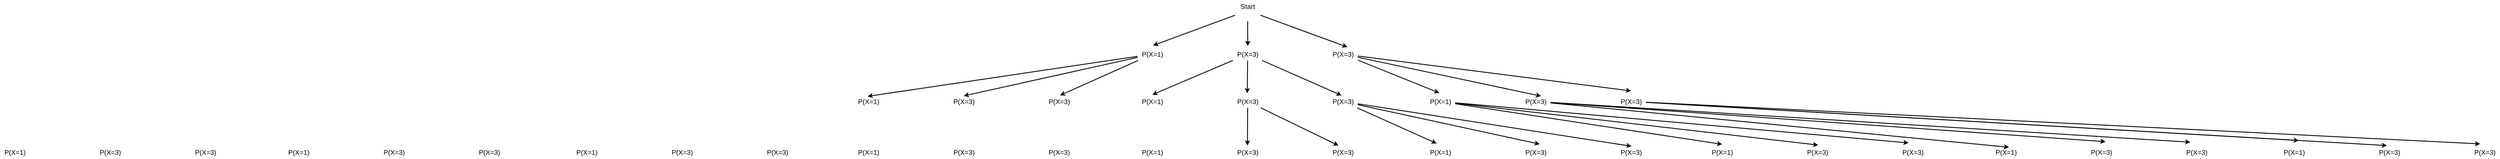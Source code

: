<mxfile version="24.6.4" type="device">
  <diagram name="Seite-1" id="1O5NaVs8vHWC_d2TGLpn">
    <mxGraphModel dx="5605" dy="1230" grid="1" gridSize="10" guides="1" tooltips="1" connect="1" arrows="1" fold="1" page="1" pageScale="1" pageWidth="1169" pageHeight="827" math="0" shadow="0">
      <root>
        <mxCell id="0" />
        <mxCell id="1" parent="0" />
        <mxCell id="fI5FSbqcZS7DiGbng6kX-1" value="&lt;font style=&quot;font-size: 16px;&quot;&gt;Start&lt;/font&gt;&lt;div style=&quot;font-size: 16px;&quot;&gt;&lt;br style=&quot;font-size: 16px;&quot;&gt;&lt;/div&gt;" style="text;html=1;align=center;verticalAlign=middle;resizable=0;points=[];autosize=1;strokeColor=none;fillColor=none;fontSize=16;strokeWidth=2;" vertex="1" parent="1">
          <mxGeometry x="555" y="75" width="60" height="50" as="geometry" />
        </mxCell>
        <mxCell id="fI5FSbqcZS7DiGbng6kX-3" value="P(X=1)" style="text;html=1;align=center;verticalAlign=middle;resizable=0;points=[];autosize=1;strokeColor=none;fillColor=none;fontSize=16;strokeWidth=2;" vertex="1" parent="1">
          <mxGeometry x="325" y="188" width="70" height="30" as="geometry" />
        </mxCell>
        <mxCell id="fI5FSbqcZS7DiGbng6kX-4" value="P(X=3)" style="text;html=1;align=center;verticalAlign=middle;resizable=0;points=[];autosize=1;strokeColor=none;fillColor=none;fontSize=16;strokeWidth=2;" vertex="1" parent="1">
          <mxGeometry x="550" y="188" width="70" height="30" as="geometry" />
        </mxCell>
        <mxCell id="fI5FSbqcZS7DiGbng6kX-56" style="rounded=0;orthogonalLoop=1;jettySize=auto;html=1;strokeWidth=2;" edge="1" parent="1" source="fI5FSbqcZS7DiGbng6kX-5">
          <mxGeometry relative="1" as="geometry">
            <mxPoint x="1490" y="290" as="targetPoint" />
          </mxGeometry>
        </mxCell>
        <mxCell id="fI5FSbqcZS7DiGbng6kX-5" value="P(X=3)" style="text;html=1;align=center;verticalAlign=middle;resizable=0;points=[];autosize=1;strokeColor=none;fillColor=none;fontSize=16;strokeWidth=2;" vertex="1" parent="1">
          <mxGeometry x="775" y="188" width="70" height="30" as="geometry" />
        </mxCell>
        <mxCell id="fI5FSbqcZS7DiGbng6kX-7" value="P(X=1)" style="text;html=1;align=center;verticalAlign=middle;resizable=0;points=[];autosize=1;strokeColor=none;fillColor=none;fontSize=16;strokeWidth=2;" vertex="1" parent="1">
          <mxGeometry x="325" y="300" width="70" height="30" as="geometry" />
        </mxCell>
        <mxCell id="fI5FSbqcZS7DiGbng6kX-8" value="P(X=3)" style="text;html=1;align=center;verticalAlign=middle;resizable=0;points=[];autosize=1;strokeColor=none;fillColor=none;fontSize=16;strokeWidth=2;" vertex="1" parent="1">
          <mxGeometry x="550" y="300" width="70" height="30" as="geometry" />
        </mxCell>
        <mxCell id="fI5FSbqcZS7DiGbng6kX-9" value="P(X=3)" style="text;html=1;align=center;verticalAlign=middle;resizable=0;points=[];autosize=1;strokeColor=none;fillColor=none;fontSize=16;strokeWidth=2;" vertex="1" parent="1">
          <mxGeometry x="775" y="300" width="70" height="30" as="geometry" />
        </mxCell>
        <mxCell id="fI5FSbqcZS7DiGbng6kX-10" value="P(X=1)" style="text;html=1;align=center;verticalAlign=middle;resizable=0;points=[];autosize=1;strokeColor=none;fillColor=none;fontSize=16;strokeWidth=2;" vertex="1" parent="1">
          <mxGeometry x="1005" y="300" width="70" height="30" as="geometry" />
        </mxCell>
        <mxCell id="fI5FSbqcZS7DiGbng6kX-11" value="P(X=3)" style="text;html=1;align=center;verticalAlign=middle;resizable=0;points=[];autosize=1;strokeColor=none;fillColor=none;fontSize=16;strokeWidth=2;" vertex="1" parent="1">
          <mxGeometry x="1230" y="300" width="70" height="30" as="geometry" />
        </mxCell>
        <mxCell id="fI5FSbqcZS7DiGbng6kX-12" value="P(X=3)" style="text;html=1;align=center;verticalAlign=middle;resizable=0;points=[];autosize=1;strokeColor=none;fillColor=none;fontSize=16;strokeWidth=2;" vertex="1" parent="1">
          <mxGeometry x="1455" y="300" width="70" height="30" as="geometry" />
        </mxCell>
        <mxCell id="fI5FSbqcZS7DiGbng6kX-13" value="P(X=1)" style="text;html=1;align=center;verticalAlign=middle;resizable=0;points=[];autosize=1;strokeColor=none;fillColor=none;fontSize=16;strokeWidth=2;" vertex="1" parent="1">
          <mxGeometry x="-345" y="300" width="70" height="30" as="geometry" />
        </mxCell>
        <mxCell id="fI5FSbqcZS7DiGbng6kX-14" value="P(X=3)" style="text;html=1;align=center;verticalAlign=middle;resizable=0;points=[];autosize=1;strokeColor=none;fillColor=none;fontSize=16;strokeWidth=2;" vertex="1" parent="1">
          <mxGeometry x="-120" y="300" width="70" height="30" as="geometry" />
        </mxCell>
        <mxCell id="fI5FSbqcZS7DiGbng6kX-15" value="P(X=3)" style="text;html=1;align=center;verticalAlign=middle;resizable=0;points=[];autosize=1;strokeColor=none;fillColor=none;fontSize=16;strokeWidth=2;" vertex="1" parent="1">
          <mxGeometry x="105" y="300" width="70" height="30" as="geometry" />
        </mxCell>
        <mxCell id="fI5FSbqcZS7DiGbng6kX-25" value="P(X=1)" style="text;html=1;align=center;verticalAlign=middle;resizable=0;points=[];autosize=1;strokeColor=none;fillColor=none;fontSize=16;strokeWidth=2;" vertex="1" parent="1">
          <mxGeometry x="325" y="420" width="70" height="30" as="geometry" />
        </mxCell>
        <mxCell id="fI5FSbqcZS7DiGbng6kX-26" value="P(X=3)" style="text;html=1;align=center;verticalAlign=middle;resizable=0;points=[];autosize=1;strokeColor=none;fillColor=none;fontSize=16;strokeWidth=2;" vertex="1" parent="1">
          <mxGeometry x="550" y="420" width="70" height="30" as="geometry" />
        </mxCell>
        <mxCell id="fI5FSbqcZS7DiGbng6kX-27" value="P(X=3)" style="text;html=1;align=center;verticalAlign=middle;resizable=0;points=[];autosize=1;strokeColor=none;fillColor=none;fontSize=16;strokeWidth=2;" vertex="1" parent="1">
          <mxGeometry x="775" y="420" width="70" height="30" as="geometry" />
        </mxCell>
        <mxCell id="fI5FSbqcZS7DiGbng6kX-28" value="P(X=1)" style="text;html=1;align=center;verticalAlign=middle;resizable=0;points=[];autosize=1;strokeColor=none;fillColor=none;fontSize=16;strokeWidth=2;" vertex="1" parent="1">
          <mxGeometry x="1005" y="420" width="70" height="30" as="geometry" />
        </mxCell>
        <mxCell id="fI5FSbqcZS7DiGbng6kX-29" value="P(X=3)" style="text;html=1;align=center;verticalAlign=middle;resizable=0;points=[];autosize=1;strokeColor=none;fillColor=none;fontSize=16;strokeWidth=2;" vertex="1" parent="1">
          <mxGeometry x="1230" y="420" width="70" height="30" as="geometry" />
        </mxCell>
        <mxCell id="fI5FSbqcZS7DiGbng6kX-30" value="P(X=3)" style="text;html=1;align=center;verticalAlign=middle;resizable=0;points=[];autosize=1;strokeColor=none;fillColor=none;fontSize=16;strokeWidth=2;" vertex="1" parent="1">
          <mxGeometry x="1455" y="420" width="70" height="30" as="geometry" />
        </mxCell>
        <mxCell id="fI5FSbqcZS7DiGbng6kX-31" value="P(X=1)" style="text;html=1;align=center;verticalAlign=middle;resizable=0;points=[];autosize=1;strokeColor=none;fillColor=none;fontSize=16;strokeWidth=2;" vertex="1" parent="1">
          <mxGeometry x="-345" y="420" width="70" height="30" as="geometry" />
        </mxCell>
        <mxCell id="fI5FSbqcZS7DiGbng6kX-32" value="P(X=3)" style="text;html=1;align=center;verticalAlign=middle;resizable=0;points=[];autosize=1;strokeColor=none;fillColor=none;fontSize=16;strokeWidth=2;" vertex="1" parent="1">
          <mxGeometry x="-120" y="420" width="70" height="30" as="geometry" />
        </mxCell>
        <mxCell id="fI5FSbqcZS7DiGbng6kX-33" value="P(X=3)" style="text;html=1;align=center;verticalAlign=middle;resizable=0;points=[];autosize=1;strokeColor=none;fillColor=none;fontSize=16;strokeWidth=2;" vertex="1" parent="1">
          <mxGeometry x="105" y="420" width="70" height="30" as="geometry" />
        </mxCell>
        <mxCell id="fI5FSbqcZS7DiGbng6kX-34" value="P(X=1)" style="text;html=1;align=center;verticalAlign=middle;resizable=0;points=[];autosize=1;strokeColor=none;fillColor=none;fontSize=16;strokeWidth=2;" vertex="1" parent="1">
          <mxGeometry x="2340" y="420" width="70" height="30" as="geometry" />
        </mxCell>
        <mxCell id="fI5FSbqcZS7DiGbng6kX-35" value="P(X=3)" style="text;html=1;align=center;verticalAlign=middle;resizable=0;points=[];autosize=1;strokeColor=none;fillColor=none;fontSize=16;strokeWidth=2;" vertex="1" parent="1">
          <mxGeometry x="2565" y="420" width="70" height="30" as="geometry" />
        </mxCell>
        <mxCell id="fI5FSbqcZS7DiGbng6kX-36" value="P(X=3)" style="text;html=1;align=center;verticalAlign=middle;resizable=0;points=[];autosize=1;strokeColor=none;fillColor=none;fontSize=16;strokeWidth=2;" vertex="1" parent="1">
          <mxGeometry x="2790" y="420" width="70" height="30" as="geometry" />
        </mxCell>
        <mxCell id="fI5FSbqcZS7DiGbng6kX-37" value="P(X=1)" style="text;html=1;align=center;verticalAlign=middle;resizable=0;points=[];autosize=1;strokeColor=none;fillColor=none;fontSize=16;strokeWidth=2;" vertex="1" parent="1">
          <mxGeometry x="3020" y="420" width="70" height="30" as="geometry" />
        </mxCell>
        <mxCell id="fI5FSbqcZS7DiGbng6kX-38" value="P(X=3)" style="text;html=1;align=center;verticalAlign=middle;resizable=0;points=[];autosize=1;strokeColor=none;fillColor=none;fontSize=16;strokeWidth=2;" vertex="1" parent="1">
          <mxGeometry x="3245" y="420" width="70" height="30" as="geometry" />
        </mxCell>
        <mxCell id="fI5FSbqcZS7DiGbng6kX-39" value="P(X=3)" style="text;html=1;align=center;verticalAlign=middle;resizable=0;points=[];autosize=1;strokeColor=none;fillColor=none;fontSize=16;strokeWidth=2;" vertex="1" parent="1">
          <mxGeometry x="3470" y="420" width="70" height="30" as="geometry" />
        </mxCell>
        <mxCell id="fI5FSbqcZS7DiGbng6kX-40" value="P(X=1)" style="text;html=1;align=center;verticalAlign=middle;resizable=0;points=[];autosize=1;strokeColor=none;fillColor=none;fontSize=16;strokeWidth=2;" vertex="1" parent="1">
          <mxGeometry x="1670" y="420" width="70" height="30" as="geometry" />
        </mxCell>
        <mxCell id="fI5FSbqcZS7DiGbng6kX-41" value="P(X=3)" style="text;html=1;align=center;verticalAlign=middle;resizable=0;points=[];autosize=1;strokeColor=none;fillColor=none;fontSize=16;strokeWidth=2;" vertex="1" parent="1">
          <mxGeometry x="1895" y="420" width="70" height="30" as="geometry" />
        </mxCell>
        <mxCell id="fI5FSbqcZS7DiGbng6kX-42" value="P(X=3)" style="text;html=1;align=center;verticalAlign=middle;resizable=0;points=[];autosize=1;strokeColor=none;fillColor=none;fontSize=16;strokeWidth=2;" vertex="1" parent="1">
          <mxGeometry x="2120" y="420" width="70" height="30" as="geometry" />
        </mxCell>
        <mxCell id="fI5FSbqcZS7DiGbng6kX-43" value="P(X=1)" style="text;html=1;align=center;verticalAlign=middle;resizable=0;points=[];autosize=1;strokeColor=none;fillColor=none;fontSize=16;strokeWidth=2;" vertex="1" parent="1">
          <mxGeometry x="-1690" y="420" width="70" height="30" as="geometry" />
        </mxCell>
        <mxCell id="fI5FSbqcZS7DiGbng6kX-44" value="P(X=3)" style="text;html=1;align=center;verticalAlign=middle;resizable=0;points=[];autosize=1;strokeColor=none;fillColor=none;fontSize=16;strokeWidth=2;" vertex="1" parent="1">
          <mxGeometry x="-1465" y="420" width="70" height="30" as="geometry" />
        </mxCell>
        <mxCell id="fI5FSbqcZS7DiGbng6kX-45" value="P(X=3)" style="text;html=1;align=center;verticalAlign=middle;resizable=0;points=[];autosize=1;strokeColor=none;fillColor=none;fontSize=16;strokeWidth=2;" vertex="1" parent="1">
          <mxGeometry x="-1240" y="420" width="70" height="30" as="geometry" />
        </mxCell>
        <mxCell id="fI5FSbqcZS7DiGbng6kX-46" value="P(X=1)" style="text;html=1;align=center;verticalAlign=middle;resizable=0;points=[];autosize=1;strokeColor=none;fillColor=none;fontSize=16;strokeWidth=2;" vertex="1" parent="1">
          <mxGeometry x="-1010" y="420" width="70" height="30" as="geometry" />
        </mxCell>
        <mxCell id="fI5FSbqcZS7DiGbng6kX-47" value="P(X=3)" style="text;html=1;align=center;verticalAlign=middle;resizable=0;points=[];autosize=1;strokeColor=none;fillColor=none;fontSize=16;strokeWidth=2;" vertex="1" parent="1">
          <mxGeometry x="-785" y="420" width="70" height="30" as="geometry" />
        </mxCell>
        <mxCell id="fI5FSbqcZS7DiGbng6kX-48" value="P(X=3)" style="text;html=1;align=center;verticalAlign=middle;resizable=0;points=[];autosize=1;strokeColor=none;fillColor=none;fontSize=16;strokeWidth=2;" vertex="1" parent="1">
          <mxGeometry x="-560" y="420" width="70" height="30" as="geometry" />
        </mxCell>
        <mxCell id="fI5FSbqcZS7DiGbng6kX-49" value="P(X=1)" style="text;html=1;align=center;verticalAlign=middle;resizable=0;points=[];autosize=1;strokeColor=none;fillColor=none;fontSize=16;strokeWidth=2;" vertex="1" parent="1">
          <mxGeometry x="-2360" y="420" width="70" height="30" as="geometry" />
        </mxCell>
        <mxCell id="fI5FSbqcZS7DiGbng6kX-50" value="P(X=3)" style="text;html=1;align=center;verticalAlign=middle;resizable=0;points=[];autosize=1;strokeColor=none;fillColor=none;fontSize=16;strokeWidth=2;" vertex="1" parent="1">
          <mxGeometry x="-2135" y="420" width="70" height="30" as="geometry" />
        </mxCell>
        <mxCell id="fI5FSbqcZS7DiGbng6kX-51" value="P(X=3)" style="text;html=1;align=center;verticalAlign=middle;resizable=0;points=[];autosize=1;strokeColor=none;fillColor=none;fontSize=16;strokeWidth=2;" vertex="1" parent="1">
          <mxGeometry x="-1910" y="420" width="70" height="30" as="geometry" />
        </mxCell>
        <mxCell id="fI5FSbqcZS7DiGbng6kX-53" style="edgeStyle=orthogonalEdgeStyle;rounded=0;orthogonalLoop=1;jettySize=auto;html=1;entryX=0.506;entryY=-0.14;entryDx=0;entryDy=0;entryPerimeter=0;strokeWidth=2;" edge="1" parent="1" source="fI5FSbqcZS7DiGbng6kX-1" target="fI5FSbqcZS7DiGbng6kX-4">
          <mxGeometry relative="1" as="geometry" />
        </mxCell>
        <mxCell id="fI5FSbqcZS7DiGbng6kX-54" style="rounded=0;orthogonalLoop=1;jettySize=auto;html=1;entryX=0.524;entryY=-0.182;entryDx=0;entryDy=0;entryPerimeter=0;strokeWidth=2;" edge="1" parent="1" source="fI5FSbqcZS7DiGbng6kX-1" target="fI5FSbqcZS7DiGbng6kX-3">
          <mxGeometry relative="1" as="geometry" />
        </mxCell>
        <mxCell id="fI5FSbqcZS7DiGbng6kX-55" style="rounded=0;orthogonalLoop=1;jettySize=auto;html=1;entryX=0.649;entryY=-0.057;entryDx=0;entryDy=0;entryPerimeter=0;strokeWidth=2;" edge="1" parent="1" source="fI5FSbqcZS7DiGbng6kX-1" target="fI5FSbqcZS7DiGbng6kX-5">
          <mxGeometry relative="1" as="geometry" />
        </mxCell>
        <mxCell id="fI5FSbqcZS7DiGbng6kX-57" style="rounded=0;orthogonalLoop=1;jettySize=auto;html=1;entryX=0.677;entryY=0.076;entryDx=0;entryDy=0;entryPerimeter=0;strokeWidth=2;" edge="1" parent="1" source="fI5FSbqcZS7DiGbng6kX-5" target="fI5FSbqcZS7DiGbng6kX-11">
          <mxGeometry relative="1" as="geometry" />
        </mxCell>
        <mxCell id="fI5FSbqcZS7DiGbng6kX-58" style="rounded=0;orthogonalLoop=1;jettySize=auto;html=1;entryX=0.463;entryY=-0.174;entryDx=0;entryDy=0;entryPerimeter=0;strokeWidth=2;" edge="1" parent="1" source="fI5FSbqcZS7DiGbng6kX-5" target="fI5FSbqcZS7DiGbng6kX-10">
          <mxGeometry relative="1" as="geometry" />
        </mxCell>
        <mxCell id="fI5FSbqcZS7DiGbng6kX-60" style="rounded=0;orthogonalLoop=1;jettySize=auto;html=1;entryX=0.486;entryY=-0.152;entryDx=0;entryDy=0;entryPerimeter=0;strokeWidth=2;" edge="1" parent="1" source="fI5FSbqcZS7DiGbng6kX-4" target="fI5FSbqcZS7DiGbng6kX-8">
          <mxGeometry relative="1" as="geometry" />
        </mxCell>
        <mxCell id="fI5FSbqcZS7DiGbng6kX-62" style="rounded=0;orthogonalLoop=1;jettySize=auto;html=1;entryX=0.499;entryY=-0.034;entryDx=0;entryDy=0;entryPerimeter=0;strokeWidth=2;" edge="1" parent="1" source="fI5FSbqcZS7DiGbng6kX-4" target="fI5FSbqcZS7DiGbng6kX-7">
          <mxGeometry relative="1" as="geometry" />
        </mxCell>
        <mxCell id="fI5FSbqcZS7DiGbng6kX-63" style="rounded=0;orthogonalLoop=1;jettySize=auto;html=1;entryX=0.451;entryY=0.021;entryDx=0;entryDy=0;entryPerimeter=0;strokeWidth=2;" edge="1" parent="1" source="fI5FSbqcZS7DiGbng6kX-4" target="fI5FSbqcZS7DiGbng6kX-9">
          <mxGeometry relative="1" as="geometry" />
        </mxCell>
        <mxCell id="fI5FSbqcZS7DiGbng6kX-64" style="rounded=0;orthogonalLoop=1;jettySize=auto;html=1;entryX=0.529;entryY=0.017;entryDx=0;entryDy=0;entryPerimeter=0;strokeWidth=2;" edge="1" parent="1" source="fI5FSbqcZS7DiGbng6kX-3" target="fI5FSbqcZS7DiGbng6kX-15">
          <mxGeometry relative="1" as="geometry" />
        </mxCell>
        <mxCell id="fI5FSbqcZS7DiGbng6kX-65" style="rounded=0;orthogonalLoop=1;jettySize=auto;html=1;entryX=0.499;entryY=0.056;entryDx=0;entryDy=0;entryPerimeter=0;strokeWidth=2;" edge="1" parent="1" source="fI5FSbqcZS7DiGbng6kX-3" target="fI5FSbqcZS7DiGbng6kX-14">
          <mxGeometry relative="1" as="geometry" />
        </mxCell>
        <mxCell id="fI5FSbqcZS7DiGbng6kX-68" style="rounded=0;orthogonalLoop=1;jettySize=auto;html=1;entryX=0.47;entryY=0.095;entryDx=0;entryDy=0;entryPerimeter=0;strokeWidth=2;" edge="1" parent="1" source="fI5FSbqcZS7DiGbng6kX-3" target="fI5FSbqcZS7DiGbng6kX-13">
          <mxGeometry relative="1" as="geometry" />
        </mxCell>
        <mxCell id="fI5FSbqcZS7DiGbng6kX-69" style="rounded=0;orthogonalLoop=1;jettySize=auto;html=1;entryX=0.344;entryY=-0.158;entryDx=0;entryDy=0;entryPerimeter=0;strokeWidth=2;" edge="1" parent="1" source="fI5FSbqcZS7DiGbng6kX-12" target="fI5FSbqcZS7DiGbng6kX-39">
          <mxGeometry relative="1" as="geometry" />
        </mxCell>
        <mxCell id="fI5FSbqcZS7DiGbng6kX-70" style="rounded=0;orthogonalLoop=1;jettySize=auto;html=1;entryX=0.415;entryY=-0.025;entryDx=0;entryDy=0;entryPerimeter=0;strokeWidth=2;" edge="1" parent="1" source="fI5FSbqcZS7DiGbng6kX-12" target="fI5FSbqcZS7DiGbng6kX-38">
          <mxGeometry relative="1" as="geometry" />
        </mxCell>
        <mxCell id="fI5FSbqcZS7DiGbng6kX-71" style="rounded=0;orthogonalLoop=1;jettySize=auto;html=1;entryX=0.658;entryY=-0.425;entryDx=0;entryDy=0;entryPerimeter=0;strokeWidth=2;" edge="1" parent="1" source="fI5FSbqcZS7DiGbng6kX-12" target="fI5FSbqcZS7DiGbng6kX-37">
          <mxGeometry relative="1" as="geometry" />
        </mxCell>
        <mxCell id="fI5FSbqcZS7DiGbng6kX-72" style="rounded=0;orthogonalLoop=1;jettySize=auto;html=1;entryX=0.287;entryY=-0.292;entryDx=0;entryDy=0;entryPerimeter=0;strokeWidth=2;" edge="1" parent="1" source="fI5FSbqcZS7DiGbng6kX-11" target="fI5FSbqcZS7DiGbng6kX-36">
          <mxGeometry relative="1" as="geometry" />
        </mxCell>
        <mxCell id="fI5FSbqcZS7DiGbng6kX-73" style="rounded=0;orthogonalLoop=1;jettySize=auto;html=1;entryX=0.643;entryY=-0.333;entryDx=0;entryDy=0;entryPerimeter=0;strokeWidth=2;" edge="1" parent="1" source="fI5FSbqcZS7DiGbng6kX-11" target="fI5FSbqcZS7DiGbng6kX-35">
          <mxGeometry relative="1" as="geometry" />
        </mxCell>
        <mxCell id="fI5FSbqcZS7DiGbng6kX-74" style="rounded=0;orthogonalLoop=1;jettySize=auto;html=1;entryX=0.601;entryY=0.108;entryDx=0;entryDy=0;entryPerimeter=0;strokeWidth=2;" edge="1" parent="1" source="fI5FSbqcZS7DiGbng6kX-11" target="fI5FSbqcZS7DiGbng6kX-34">
          <mxGeometry relative="1" as="geometry" />
        </mxCell>
        <mxCell id="fI5FSbqcZS7DiGbng6kX-75" style="rounded=0;orthogonalLoop=1;jettySize=auto;html=1;entryX=0.357;entryY=-0.235;entryDx=0;entryDy=0;entryPerimeter=0;strokeWidth=2;" edge="1" parent="1" source="fI5FSbqcZS7DiGbng6kX-10" target="fI5FSbqcZS7DiGbng6kX-42">
          <mxGeometry relative="1" as="geometry" />
        </mxCell>
        <mxCell id="fI5FSbqcZS7DiGbng6kX-76" style="rounded=0;orthogonalLoop=1;jettySize=auto;html=1;entryX=0.523;entryY=-0.068;entryDx=0;entryDy=0;entryPerimeter=0;strokeWidth=2;" edge="1" parent="1" source="fI5FSbqcZS7DiGbng6kX-10" target="fI5FSbqcZS7DiGbng6kX-41">
          <mxGeometry relative="1" as="geometry" />
        </mxCell>
        <mxCell id="fI5FSbqcZS7DiGbng6kX-77" style="rounded=0;orthogonalLoop=1;jettySize=auto;html=1;entryX=0.5;entryY=-0.124;entryDx=0;entryDy=0;entryPerimeter=0;strokeWidth=2;" edge="1" parent="1" source="fI5FSbqcZS7DiGbng6kX-10" target="fI5FSbqcZS7DiGbng6kX-40">
          <mxGeometry relative="1" as="geometry" />
        </mxCell>
        <mxCell id="fI5FSbqcZS7DiGbng6kX-78" style="rounded=0;orthogonalLoop=1;jettySize=auto;html=1;entryX=0.515;entryY=0.027;entryDx=0;entryDy=0;entryPerimeter=0;strokeWidth=2;" edge="1" parent="1" source="fI5FSbqcZS7DiGbng6kX-9" target="fI5FSbqcZS7DiGbng6kX-30">
          <mxGeometry relative="1" as="geometry" />
        </mxCell>
        <mxCell id="fI5FSbqcZS7DiGbng6kX-79" style="rounded=0;orthogonalLoop=1;jettySize=auto;html=1;entryX=0.635;entryY=-0.139;entryDx=0;entryDy=0;entryPerimeter=0;strokeWidth=2;" edge="1" parent="1" source="fI5FSbqcZS7DiGbng6kX-9" target="fI5FSbqcZS7DiGbng6kX-29">
          <mxGeometry relative="1" as="geometry" />
        </mxCell>
        <mxCell id="fI5FSbqcZS7DiGbng6kX-80" style="rounded=0;orthogonalLoop=1;jettySize=auto;html=1;entryX=0.373;entryY=-0.195;entryDx=0;entryDy=0;entryPerimeter=0;strokeWidth=2;" edge="1" parent="1" source="fI5FSbqcZS7DiGbng6kX-9" target="fI5FSbqcZS7DiGbng6kX-28">
          <mxGeometry relative="1" as="geometry" />
        </mxCell>
        <mxCell id="fI5FSbqcZS7DiGbng6kX-81" style="rounded=0;orthogonalLoop=1;jettySize=auto;html=1;entryX=0.349;entryY=-0.028;entryDx=0;entryDy=0;entryPerimeter=0;strokeWidth=2;" edge="1" parent="1" source="fI5FSbqcZS7DiGbng6kX-8" target="fI5FSbqcZS7DiGbng6kX-27">
          <mxGeometry relative="1" as="geometry" />
        </mxCell>
        <mxCell id="fI5FSbqcZS7DiGbng6kX-84" style="rounded=0;orthogonalLoop=1;jettySize=auto;html=1;entryX=0.492;entryY=-0.028;entryDx=0;entryDy=0;entryPerimeter=0;strokeWidth=2;" edge="1" parent="1" source="fI5FSbqcZS7DiGbng6kX-8" target="fI5FSbqcZS7DiGbng6kX-26">
          <mxGeometry relative="1" as="geometry" />
        </mxCell>
      </root>
    </mxGraphModel>
  </diagram>
</mxfile>
